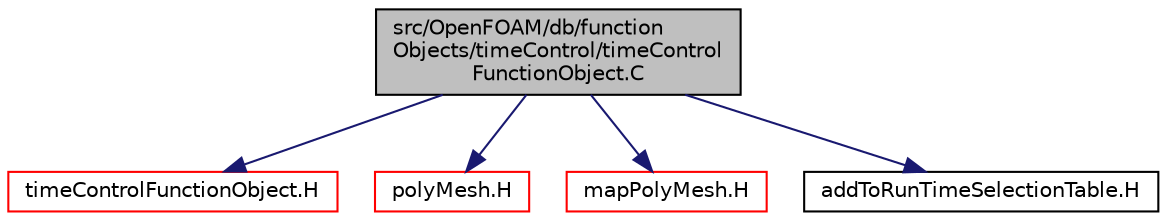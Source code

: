 digraph "src/OpenFOAM/db/functionObjects/timeControl/timeControlFunctionObject.C"
{
  bgcolor="transparent";
  edge [fontname="Helvetica",fontsize="10",labelfontname="Helvetica",labelfontsize="10"];
  node [fontname="Helvetica",fontsize="10",shape=record];
  Node0 [label="src/OpenFOAM/db/function\lObjects/timeControl/timeControl\lFunctionObject.C",height=0.2,width=0.4,color="black", fillcolor="grey75", style="filled", fontcolor="black"];
  Node0 -> Node1 [color="midnightblue",fontsize="10",style="solid",fontname="Helvetica"];
  Node1 [label="timeControlFunctionObject.H",height=0.2,width=0.4,color="red",URL="$a09692.html"];
  Node0 -> Node179 [color="midnightblue",fontsize="10",style="solid",fontname="Helvetica"];
  Node179 [label="polyMesh.H",height=0.2,width=0.4,color="red",URL="$a12398.html"];
  Node0 -> Node278 [color="midnightblue",fontsize="10",style="solid",fontname="Helvetica"];
  Node278 [label="mapPolyMesh.H",height=0.2,width=0.4,color="red",URL="$a12365.html"];
  Node0 -> Node281 [color="midnightblue",fontsize="10",style="solid",fontname="Helvetica"];
  Node281 [label="addToRunTimeSelectionTable.H",height=0.2,width=0.4,color="black",URL="$a09989.html",tooltip="Macros for easy insertion into run-time selection tables. "];
}
